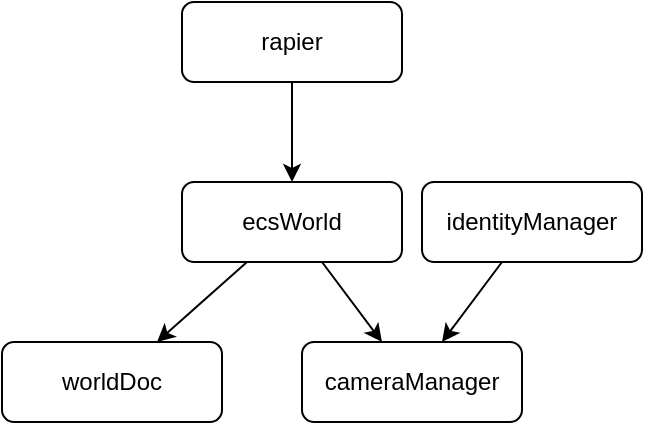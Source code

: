 <mxfile>
    <diagram id="NaghNOHh0_ZVRDRUBS__" name="Page-1">
        <mxGraphModel dx="597" dy="438" grid="1" gridSize="10" guides="1" tooltips="1" connect="1" arrows="1" fold="1" page="1" pageScale="1" pageWidth="850" pageHeight="1100" math="0" shadow="0">
            <root>
                <mxCell id="0"/>
                <mxCell id="1" parent="0"/>
                <mxCell id="5" style="edgeStyle=none;html=1;" edge="1" parent="1" source="2" target="4">
                    <mxGeometry relative="1" as="geometry"/>
                </mxCell>
                <mxCell id="10" style="edgeStyle=none;html=1;" edge="1" parent="1" source="2" target="9">
                    <mxGeometry relative="1" as="geometry"/>
                </mxCell>
                <mxCell id="2" value="ecsWorld" style="rounded=1;whiteSpace=wrap;html=1;" vertex="1" parent="1">
                    <mxGeometry x="170" y="120" width="110" height="40" as="geometry"/>
                </mxCell>
                <mxCell id="6" style="edgeStyle=none;html=1;" edge="1" parent="1" source="3" target="4">
                    <mxGeometry relative="1" as="geometry"/>
                </mxCell>
                <mxCell id="3" value="identityManager" style="rounded=1;whiteSpace=wrap;html=1;" vertex="1" parent="1">
                    <mxGeometry x="290" y="120" width="110" height="40" as="geometry"/>
                </mxCell>
                <mxCell id="4" value="cameraManager" style="rounded=1;whiteSpace=wrap;html=1;" vertex="1" parent="1">
                    <mxGeometry x="230" y="200" width="110" height="40" as="geometry"/>
                </mxCell>
                <mxCell id="8" style="edgeStyle=none;html=1;" edge="1" parent="1" source="7" target="2">
                    <mxGeometry relative="1" as="geometry"/>
                </mxCell>
                <mxCell id="7" value="rapier" style="rounded=1;whiteSpace=wrap;html=1;" vertex="1" parent="1">
                    <mxGeometry x="170" y="30" width="110" height="40" as="geometry"/>
                </mxCell>
                <mxCell id="9" value="worldDoc" style="rounded=1;whiteSpace=wrap;html=1;" vertex="1" parent="1">
                    <mxGeometry x="80" y="200" width="110" height="40" as="geometry"/>
                </mxCell>
            </root>
        </mxGraphModel>
    </diagram>
</mxfile>